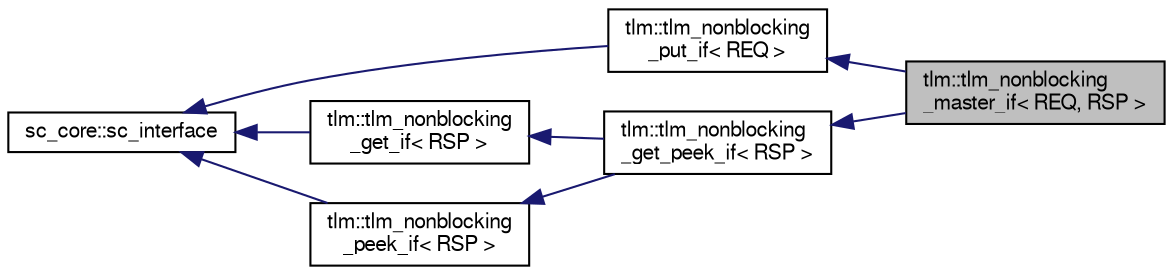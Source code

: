 digraph "tlm::tlm_nonblocking_master_if&lt; REQ, RSP &gt;"
{
  edge [fontname="FreeSans",fontsize="10",labelfontname="FreeSans",labelfontsize="10"];
  node [fontname="FreeSans",fontsize="10",shape=record];
  rankdir="LR";
  Node8 [label="tlm::tlm_nonblocking\l_master_if\< REQ, RSP \>",height=0.2,width=0.4,color="black", fillcolor="grey75", style="filled", fontcolor="black"];
  Node9 -> Node8 [dir="back",color="midnightblue",fontsize="10",style="solid",fontname="FreeSans"];
  Node9 [label="tlm::tlm_nonblocking\l_put_if\< REQ \>",height=0.2,width=0.4,color="black", fillcolor="white", style="filled",URL="$a02287.html"];
  Node10 -> Node9 [dir="back",color="midnightblue",fontsize="10",style="solid",fontname="FreeSans"];
  Node10 [label="sc_core::sc_interface",height=0.2,width=0.4,color="black", fillcolor="white", style="filled",URL="/mnt/c/Users/fangk/Documents/hdl-playground/lib/systemc-2.3.3/objdir/docs/sysc/doxygen/systemc.tag$a01196.html"];
  Node11 -> Node8 [dir="back",color="midnightblue",fontsize="10",style="solid",fontname="FreeSans"];
  Node11 [label="tlm::tlm_nonblocking\l_get_peek_if\< RSP \>",height=0.2,width=0.4,color="black", fillcolor="white", style="filled",URL="$a02315.html"];
  Node12 -> Node11 [dir="back",color="midnightblue",fontsize="10",style="solid",fontname="FreeSans"];
  Node12 [label="tlm::tlm_nonblocking\l_get_if\< RSP \>",height=0.2,width=0.4,color="black", fillcolor="white", style="filled",URL="$a02283.html"];
  Node10 -> Node12 [dir="back",color="midnightblue",fontsize="10",style="solid",fontname="FreeSans"];
  Node13 -> Node11 [dir="back",color="midnightblue",fontsize="10",style="solid",fontname="FreeSans"];
  Node13 [label="tlm::tlm_nonblocking\l_peek_if\< RSP \>",height=0.2,width=0.4,color="black", fillcolor="white", style="filled",URL="$a02303.html"];
  Node10 -> Node13 [dir="back",color="midnightblue",fontsize="10",style="solid",fontname="FreeSans"];
}
